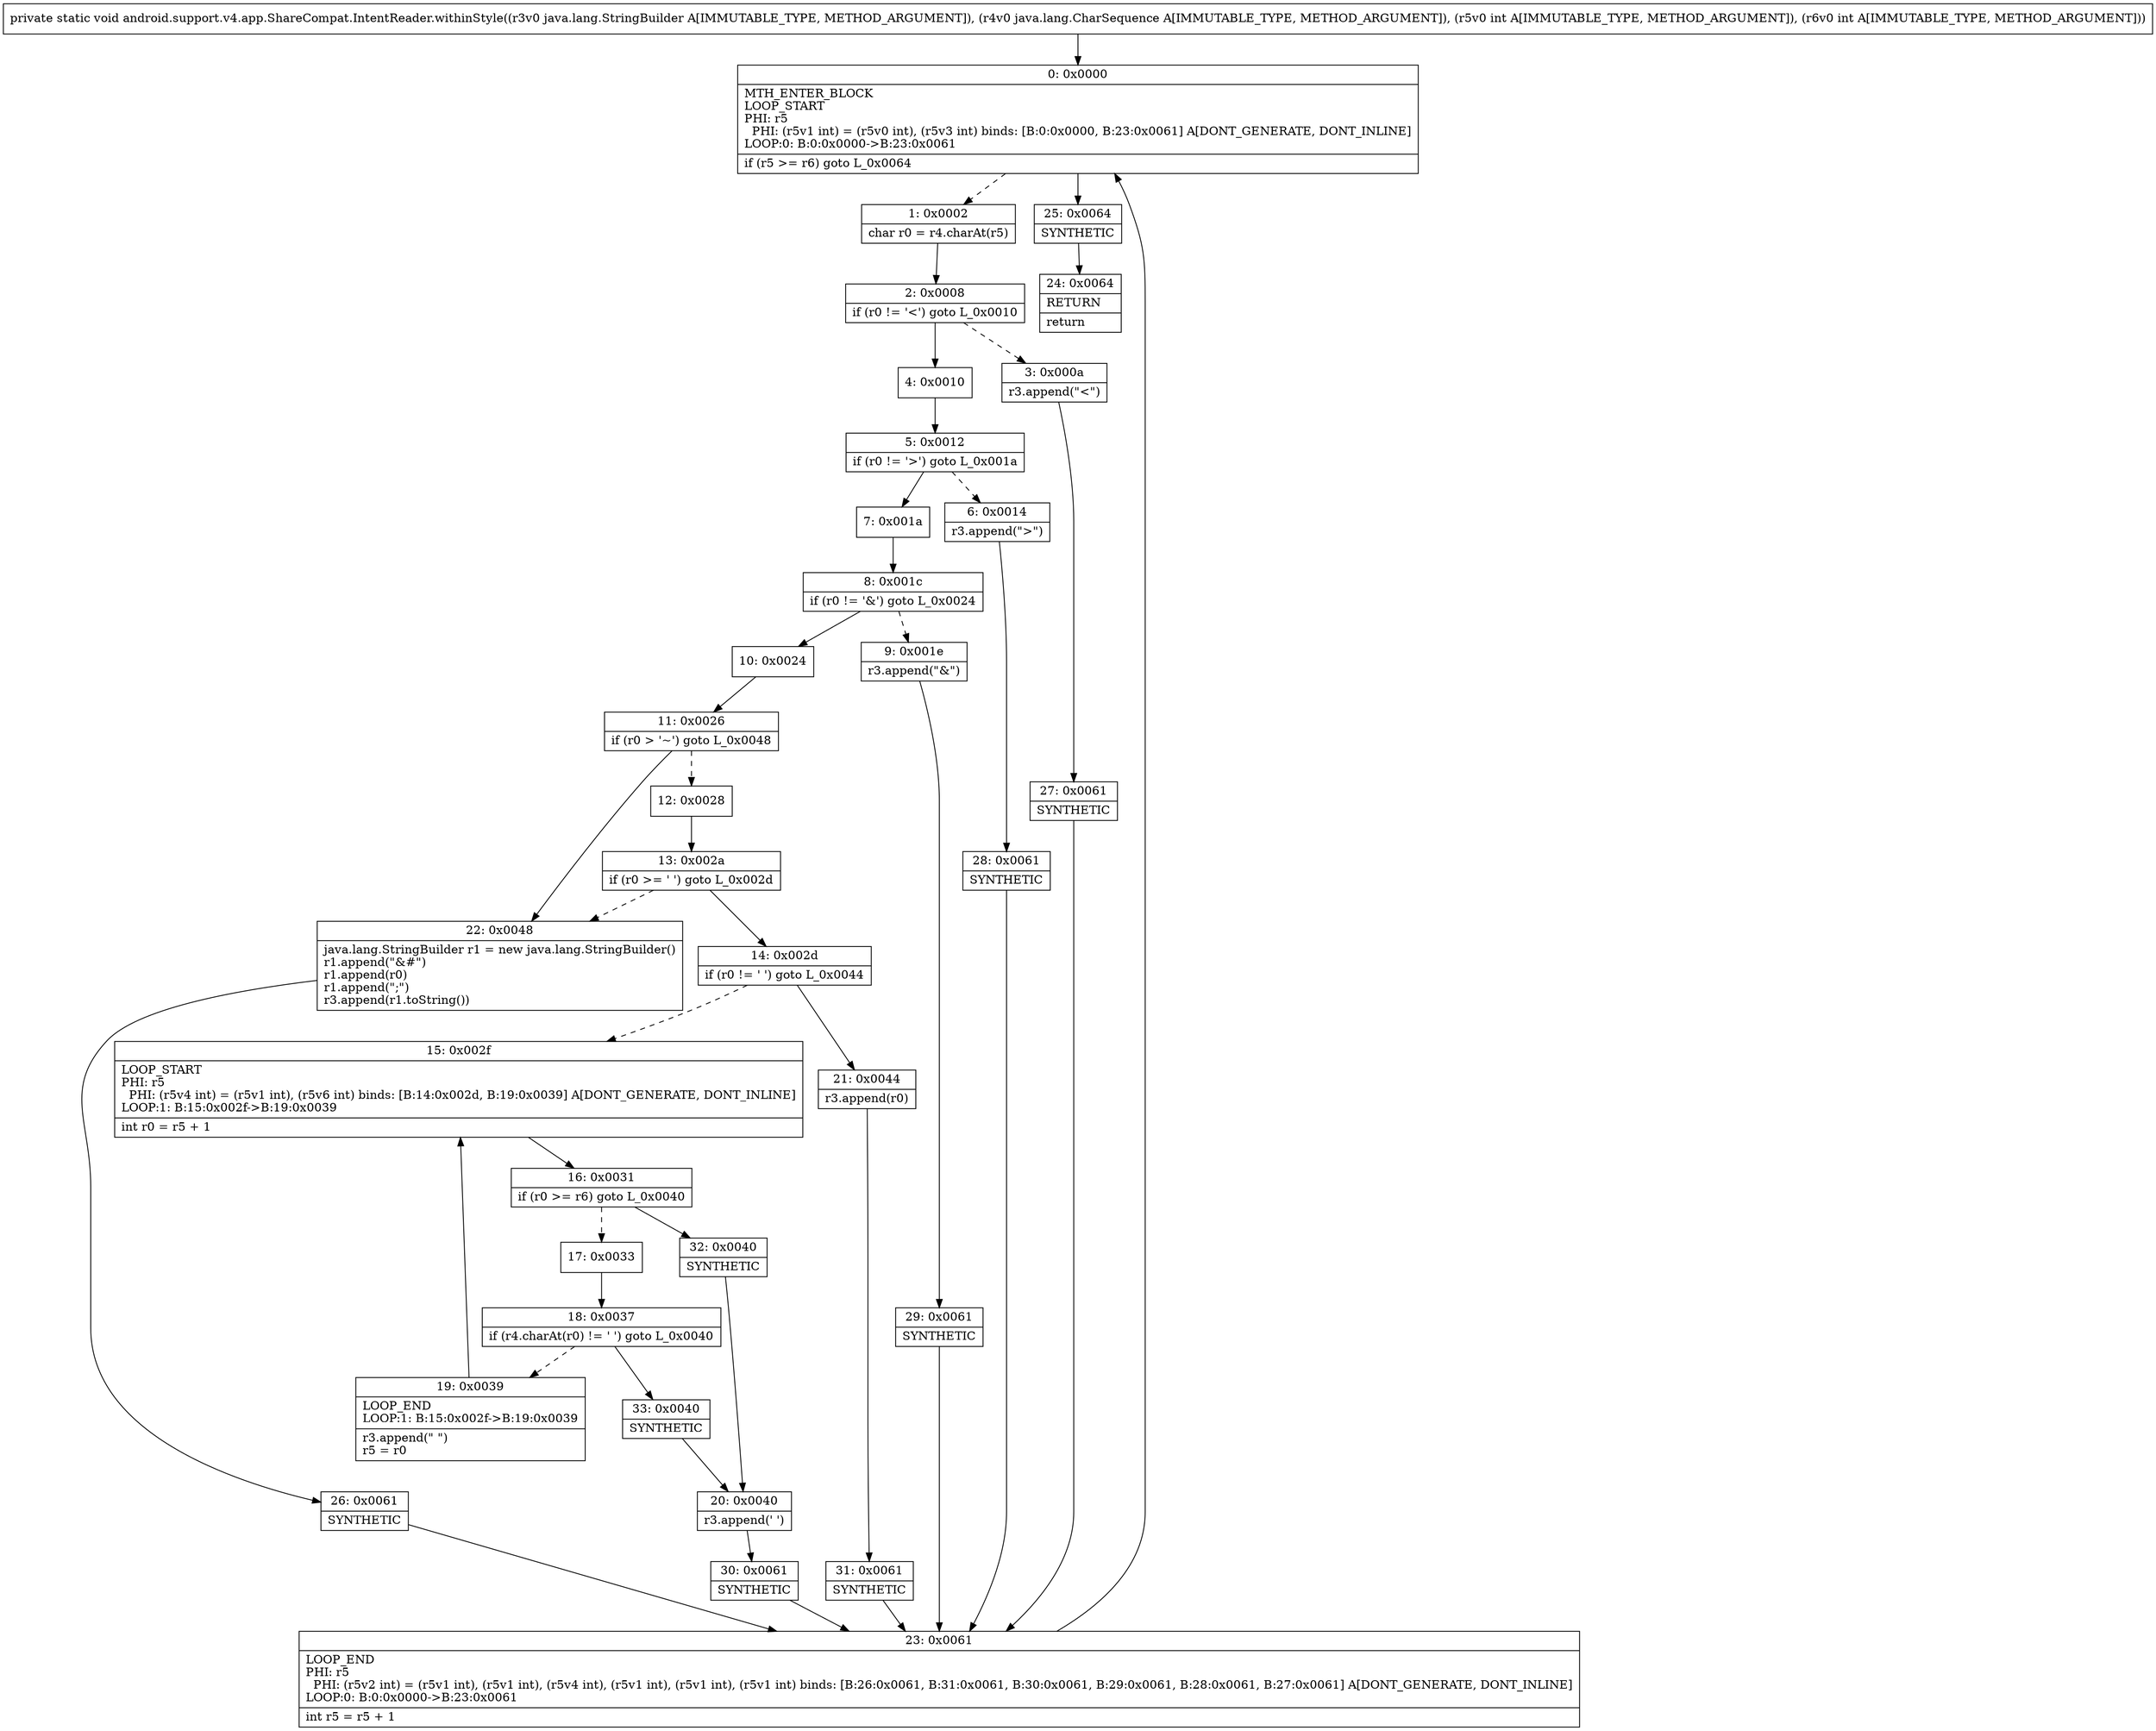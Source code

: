digraph "CFG forandroid.support.v4.app.ShareCompat.IntentReader.withinStyle(Ljava\/lang\/StringBuilder;Ljava\/lang\/CharSequence;II)V" {
Node_0 [shape=record,label="{0\:\ 0x0000|MTH_ENTER_BLOCK\lLOOP_START\lPHI: r5 \l  PHI: (r5v1 int) = (r5v0 int), (r5v3 int) binds: [B:0:0x0000, B:23:0x0061] A[DONT_GENERATE, DONT_INLINE]\lLOOP:0: B:0:0x0000\-\>B:23:0x0061\l|if (r5 \>= r6) goto L_0x0064\l}"];
Node_1 [shape=record,label="{1\:\ 0x0002|char r0 = r4.charAt(r5)\l}"];
Node_2 [shape=record,label="{2\:\ 0x0008|if (r0 != '\<') goto L_0x0010\l}"];
Node_3 [shape=record,label="{3\:\ 0x000a|r3.append(\"&lt;\")\l}"];
Node_4 [shape=record,label="{4\:\ 0x0010}"];
Node_5 [shape=record,label="{5\:\ 0x0012|if (r0 != '\>') goto L_0x001a\l}"];
Node_6 [shape=record,label="{6\:\ 0x0014|r3.append(\"&gt;\")\l}"];
Node_7 [shape=record,label="{7\:\ 0x001a}"];
Node_8 [shape=record,label="{8\:\ 0x001c|if (r0 != '&') goto L_0x0024\l}"];
Node_9 [shape=record,label="{9\:\ 0x001e|r3.append(\"&amp;\")\l}"];
Node_10 [shape=record,label="{10\:\ 0x0024}"];
Node_11 [shape=record,label="{11\:\ 0x0026|if (r0 \> '~') goto L_0x0048\l}"];
Node_12 [shape=record,label="{12\:\ 0x0028}"];
Node_13 [shape=record,label="{13\:\ 0x002a|if (r0 \>= ' ') goto L_0x002d\l}"];
Node_14 [shape=record,label="{14\:\ 0x002d|if (r0 != ' ') goto L_0x0044\l}"];
Node_15 [shape=record,label="{15\:\ 0x002f|LOOP_START\lPHI: r5 \l  PHI: (r5v4 int) = (r5v1 int), (r5v6 int) binds: [B:14:0x002d, B:19:0x0039] A[DONT_GENERATE, DONT_INLINE]\lLOOP:1: B:15:0x002f\-\>B:19:0x0039\l|int r0 = r5 + 1\l}"];
Node_16 [shape=record,label="{16\:\ 0x0031|if (r0 \>= r6) goto L_0x0040\l}"];
Node_17 [shape=record,label="{17\:\ 0x0033}"];
Node_18 [shape=record,label="{18\:\ 0x0037|if (r4.charAt(r0) != ' ') goto L_0x0040\l}"];
Node_19 [shape=record,label="{19\:\ 0x0039|LOOP_END\lLOOP:1: B:15:0x002f\-\>B:19:0x0039\l|r3.append(\"&nbsp;\")\lr5 = r0\l}"];
Node_20 [shape=record,label="{20\:\ 0x0040|r3.append(' ')\l}"];
Node_21 [shape=record,label="{21\:\ 0x0044|r3.append(r0)\l}"];
Node_22 [shape=record,label="{22\:\ 0x0048|java.lang.StringBuilder r1 = new java.lang.StringBuilder()\lr1.append(\"&#\")\lr1.append(r0)\lr1.append(\";\")\lr3.append(r1.toString())\l}"];
Node_23 [shape=record,label="{23\:\ 0x0061|LOOP_END\lPHI: r5 \l  PHI: (r5v2 int) = (r5v1 int), (r5v1 int), (r5v4 int), (r5v1 int), (r5v1 int), (r5v1 int) binds: [B:26:0x0061, B:31:0x0061, B:30:0x0061, B:29:0x0061, B:28:0x0061, B:27:0x0061] A[DONT_GENERATE, DONT_INLINE]\lLOOP:0: B:0:0x0000\-\>B:23:0x0061\l|int r5 = r5 + 1\l}"];
Node_24 [shape=record,label="{24\:\ 0x0064|RETURN\l|return\l}"];
Node_25 [shape=record,label="{25\:\ 0x0064|SYNTHETIC\l}"];
Node_26 [shape=record,label="{26\:\ 0x0061|SYNTHETIC\l}"];
Node_27 [shape=record,label="{27\:\ 0x0061|SYNTHETIC\l}"];
Node_28 [shape=record,label="{28\:\ 0x0061|SYNTHETIC\l}"];
Node_29 [shape=record,label="{29\:\ 0x0061|SYNTHETIC\l}"];
Node_30 [shape=record,label="{30\:\ 0x0061|SYNTHETIC\l}"];
Node_31 [shape=record,label="{31\:\ 0x0061|SYNTHETIC\l}"];
Node_32 [shape=record,label="{32\:\ 0x0040|SYNTHETIC\l}"];
Node_33 [shape=record,label="{33\:\ 0x0040|SYNTHETIC\l}"];
MethodNode[shape=record,label="{private static void android.support.v4.app.ShareCompat.IntentReader.withinStyle((r3v0 java.lang.StringBuilder A[IMMUTABLE_TYPE, METHOD_ARGUMENT]), (r4v0 java.lang.CharSequence A[IMMUTABLE_TYPE, METHOD_ARGUMENT]), (r5v0 int A[IMMUTABLE_TYPE, METHOD_ARGUMENT]), (r6v0 int A[IMMUTABLE_TYPE, METHOD_ARGUMENT])) }"];
MethodNode -> Node_0;
Node_0 -> Node_1[style=dashed];
Node_0 -> Node_25;
Node_1 -> Node_2;
Node_2 -> Node_3[style=dashed];
Node_2 -> Node_4;
Node_3 -> Node_27;
Node_4 -> Node_5;
Node_5 -> Node_6[style=dashed];
Node_5 -> Node_7;
Node_6 -> Node_28;
Node_7 -> Node_8;
Node_8 -> Node_9[style=dashed];
Node_8 -> Node_10;
Node_9 -> Node_29;
Node_10 -> Node_11;
Node_11 -> Node_12[style=dashed];
Node_11 -> Node_22;
Node_12 -> Node_13;
Node_13 -> Node_14;
Node_13 -> Node_22[style=dashed];
Node_14 -> Node_15[style=dashed];
Node_14 -> Node_21;
Node_15 -> Node_16;
Node_16 -> Node_17[style=dashed];
Node_16 -> Node_32;
Node_17 -> Node_18;
Node_18 -> Node_19[style=dashed];
Node_18 -> Node_33;
Node_19 -> Node_15;
Node_20 -> Node_30;
Node_21 -> Node_31;
Node_22 -> Node_26;
Node_23 -> Node_0;
Node_25 -> Node_24;
Node_26 -> Node_23;
Node_27 -> Node_23;
Node_28 -> Node_23;
Node_29 -> Node_23;
Node_30 -> Node_23;
Node_31 -> Node_23;
Node_32 -> Node_20;
Node_33 -> Node_20;
}


